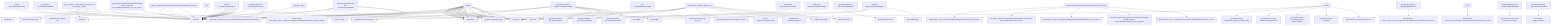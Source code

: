 graph TD
    app-mlperf-inference,d775cac873ee4231_(_cpp,_resnet50,_onnxruntime,_cpu,_test,_r5.0-dev_default,_offline_) --> detect,os
    get-sys-utils-cm,bc90993277e84b8e --> detect,os
    app-mlperf-inference,d775cac873ee4231_(_cpp,_resnet50,_onnxruntime,_cpu,_test,_r5.0-dev_default,_offline_) --> get,python
    get-mlperf-inference-src,4b57186581024797 --> detect,os
    get-mlperf-inference-src,4b57186581024797 --> get,python3
    get-mlperf-inference-src,4b57186581024797 --> get,git,repo,_branch.master,_repo.https://github.com/mlcommons/inference
    app-mlperf-inference,d775cac873ee4231_(_cpp,_resnet50,_onnxruntime,_cpu,_test,_r5.0-dev_default,_offline_) --> get,mlcommons,inference,src
    pull-git-repo,c23132ed65c4421d --> detect,os
    app-mlperf-inference,d775cac873ee4231_(_cpp,_resnet50,_onnxruntime,_cpu,_test,_r5.0-dev_default,_offline_) --> pull,git,repo
    get-mlperf-inference-utils,e341e5f86d8342e5 --> get,mlperf,inference,src
    app-mlperf-inference,d775cac873ee4231_(_cpp,_resnet50,_onnxruntime,_cpu,_test,_r5.0-dev_default,_offline_) --> get,mlperf,inference,utils
    download-file,9cdc8dc41aae437e_(_wget,_url.http://dl.caffe.berkeleyvision.org/caffe_ilsvrc12.tar.gz_) --> detect,os
    download-and-extract,c67e81a4ce2649f5_(_extract,_wget,_url.http://dl.caffe.berkeleyvision.org/caffe_ilsvrc12.tar.gz_) --> download,file,_wget,_url.http://dl.caffe.berkeleyvision.org/caffe_ilsvrc12.tar.gz
    extract-file,3f0b76219d004817_(_path./home/runner/MLC/repos/local/cache/download-file_ceb12f0e/caffe_ilsvrc12.tar.gz_) --> detect,os
    download-and-extract,c67e81a4ce2649f5_(_extract,_wget,_url.http://dl.caffe.berkeleyvision.org/caffe_ilsvrc12.tar.gz_) --> extract,file,_path./home/runner/MLC/repos/local/cache/download-file_ceb12f0e/caffe_ilsvrc12.tar.gz
    get-dataset-imagenet-aux,bb2c6dd8c8c64217 --> download-and-extract,_extract,_wget,_url.http://dl.caffe.berkeleyvision.org/caffe_ilsvrc12.tar.gz
    app-mlperf-inference,d775cac873ee4231_(_cpp,_resnet50,_onnxruntime,_cpu,_test,_r5.0-dev_default,_offline_) --> get,dataset-aux,imagenet-aux
    app-mlperf-inference-mlcommons-cpp,bf62405e6c7a44bf_(_onnxruntime,_resnet50,_offline,_cpu_) --> detect,os
    detect-cpu,586c8a43320142f7 --> detect,os
    app-mlperf-inference-mlcommons-cpp,bf62405e6c7a44bf_(_onnxruntime,_resnet50,_offline,_cpu_) --> detect,cpu
    get-sys-utils-cm,bc90993277e84b8e --> detect,os
    get-mlperf-inference-loadgen,64c3d98d0ba04950 --> detect,os
    get-mlperf-inference-loadgen,64c3d98d0ba04950 --> get,python3
    get-mlperf-inference-loadgen,64c3d98d0ba04950 --> get,mlcommons,inference,src
    get-mlperf-inference-loadgen,64c3d98d0ba04950 --> get,compiler
    detect-cpu,586c8a43320142f7 --> detect,os
    get-cmake,52bf974d791b4fc8 --> detect,cpu
    get-mlperf-inference-loadgen,64c3d98d0ba04950 --> get,cmake
    get-generic-python-lib,94b62a682bc44791_(_package.wheel_) --> detect,os
    detect-cpu,586c8a43320142f7 --> detect,os
    get-generic-python-lib,94b62a682bc44791_(_package.wheel_) --> detect,cpu
    get-generic-python-lib,94b62a682bc44791_(_package.wheel_) --> get,python3
    get-generic-python-lib,94b62a682bc44791_(_pip_) --> get,python3
    get-generic-python-lib,94b62a682bc44791_(_package.wheel_) --> get,generic-python-lib,_pip
    get-mlperf-inference-loadgen,64c3d98d0ba04950 --> get,generic-python-lib,_package.wheel
    get-generic-python-lib,94b62a682bc44791_(_pip_) --> get,python3
    get-mlperf-inference-loadgen,64c3d98d0ba04950 --> get,generic-python-lib,_pip
    get-generic-python-lib,94b62a682bc44791_(_package.pybind11_) --> detect,os
    detect-cpu,586c8a43320142f7 --> detect,os
    get-generic-python-lib,94b62a682bc44791_(_package.pybind11_) --> detect,cpu
    get-generic-python-lib,94b62a682bc44791_(_package.pybind11_) --> get,python3
    get-generic-python-lib,94b62a682bc44791_(_pip_) --> get,python3
    get-generic-python-lib,94b62a682bc44791_(_package.pybind11_) --> get,generic-python-lib,_pip
    get-mlperf-inference-loadgen,64c3d98d0ba04950 --> get,generic-python-lib,_package.pybind11
    get-generic-python-lib,94b62a682bc44791_(_package.setuptools_) --> detect,os
    detect-cpu,586c8a43320142f7 --> detect,os
    get-generic-python-lib,94b62a682bc44791_(_package.setuptools_) --> detect,cpu
    get-generic-python-lib,94b62a682bc44791_(_package.setuptools_) --> get,python3
    get-generic-python-lib,94b62a682bc44791_(_pip_) --> get,python3
    get-generic-python-lib,94b62a682bc44791_(_package.setuptools_) --> get,generic-python-lib,_pip
    get-mlperf-inference-loadgen,64c3d98d0ba04950 --> get,generic-python-lib,_package.setuptools
    app-mlperf-inference-mlcommons-cpp,bf62405e6c7a44bf_(_onnxruntime,_resnet50,_offline,_cpu_) --> get,loadgen
    app-mlperf-inference-mlcommons-cpp,bf62405e6c7a44bf_(_onnxruntime,_resnet50,_offline,_cpu_) --> get,mlcommons,inference,src
    get-onnxruntime-prebuilt,be02c84ff57c4244_(_cpu_) --> detect,os
    app-mlperf-inference-mlcommons-cpp,bf62405e6c7a44bf_(_onnxruntime,_resnet50,_offline,_cpu_) --> get,lib,onnxruntime,lang-cpp,_cpu
    get-preprocessed-dataset-imagenet,f259d490bbaf45f5_(_NCHW_) --> get,python3
    get-dataset-imagenet-val,7afd58d287fe4f11_(_size.500,_2012_) --> detect,os
    download-file,9cdc8dc41aae437e_(_cmutil,_url.http://cKnowledge.org/ai/data/ILSVRC2012_img_val_500.tar_) --> detect,os
    download-and-extract,c67e81a4ce2649f5_(_extract,_url.http://cKnowledge.org/ai/data/ILSVRC2012_img_val_500.tar_) --> download,file,_cmutil,_url.http://cKnowledge.org/ai/data/ILSVRC2012_img_val_500.tar
    extract-file,3f0b76219d004817_(_path./home/runner/MLC/repos/local/cache/get-dataset-imagenet-val_cf13849e/ILSVRC2012_img_val_500.tar_) --> detect,os
    download-and-extract,c67e81a4ce2649f5_(_extract,_url.http://cKnowledge.org/ai/data/ILSVRC2012_img_val_500.tar_) --> extract,file,_path./home/runner/MLC/repos/local/cache/get-dataset-imagenet-val_cf13849e/ILSVRC2012_img_val_500.tar
    get-dataset-imagenet-val,7afd58d287fe4f11_(_size.500,_2012_) --> download-and-extract,file,_extract,_url.http://cKnowledge.org/ai/data/ILSVRC2012_img_val_500.tar
    get-preprocessed-dataset-imagenet,f259d490bbaf45f5_(_NCHW_) --> get,dataset,image-classification,original,_size.500,_2012
    get-preprocessed-dataset-imagenet,f259d490bbaf45f5_(_NCHW_) --> get,dataset-aux,image-classification,imagenet-aux
    get-generic-python-lib,94b62a682bc44791_(_package.opencv-python-headless_) --> detect,os
    detect-cpu,586c8a43320142f7 --> detect,os
    get-generic-python-lib,94b62a682bc44791_(_package.opencv-python-headless_) --> detect,cpu
    get-generic-python-lib,94b62a682bc44791_(_package.opencv-python-headless_) --> get,python3
    get-generic-python-lib,94b62a682bc44791_(_pip_) --> get,python3
    get-generic-python-lib,94b62a682bc44791_(_package.opencv-python-headless_) --> get,generic-python-lib,_pip
    get-preprocessed-dataset-imagenet,f259d490bbaf45f5_(_NCHW_) --> get,generic-python-lib,_package.opencv-python-headless
    get-generic-python-lib,94b62a682bc44791_(_pillow_) --> detect,os
    detect-cpu,586c8a43320142f7 --> detect,os
    get-generic-python-lib,94b62a682bc44791_(_pillow_) --> detect,cpu
    get-generic-python-lib,94b62a682bc44791_(_pillow_) --> get,python3
    get-generic-python-lib,94b62a682bc44791_(_pip_) --> get,python3
    get-generic-python-lib,94b62a682bc44791_(_pillow_) --> get,generic-python-lib,_pip
    get-preprocessed-dataset-imagenet,f259d490bbaf45f5_(_NCHW_) --> get,generic-python-lib,_pillow
    get-preprocessed-dataset-imagenet,f259d490bbaf45f5_(_NCHW_) --> mlperf,mlcommons,inference,source,src
    app-mlperf-inference-mlcommons-cpp,bf62405e6c7a44bf_(_onnxruntime,_resnet50,_offline,_cpu_) --> get,dataset,preprocessed,imagenet,_NCHW
    download-file,9cdc8dc41aae437e_(_cmutil,_url.https://zenodo.org/record/4735647/files/resnet50_v1.onnx_) --> detect,os
    download-and-extract,c67e81a4ce2649f5_(_url.https://zenodo.org/record/4735647/files/resnet50_v1.onnx_) --> download,file,_cmutil,_url.https://zenodo.org/record/4735647/files/resnet50_v1.onnx
    get-ml-model-resnet50,56203e4e998b4bc0_(_onnx_) --> download-and-extract,_url.https://zenodo.org/record/4735647/files/resnet50_v1.onnx
    app-mlperf-inference-mlcommons-cpp,bf62405e6c7a44bf_(_onnxruntime,_resnet50,_offline,_cpu_) --> get,ml-model,raw,resnet50,_onnx
    generate-mlperf-inference-user-conf,3af4475745964b93 --> detect,os
    detect-cpu,586c8a43320142f7 --> detect,os
    generate-mlperf-inference-user-conf,3af4475745964b93 --> detect,cpu
    generate-mlperf-inference-user-conf,3af4475745964b93 --> get,python
    generate-mlperf-inference-user-conf,3af4475745964b93 --> get,mlcommons,inference,src
    get-mlperf-inference-sut-configs,c2fbf72009e2445b --> get,cache,dir,_name.mlperf-inference-sut-configs
    generate-mlperf-inference-user-conf,3af4475745964b93 --> get,sut,configs
    app-mlperf-inference-mlcommons-cpp,bf62405e6c7a44bf_(_onnxruntime,_resnet50,_offline,_cpu_) --> generate,user-conf,mlperf,inference
    detect-cpu,586c8a43320142f7 --> detect,os
    compile-program,c05042ba005a4bfa --> detect,cpu
    compile-program,c05042ba005a4bfa --> get,compiler
    detect-cpu,586c8a43320142f7 --> detect,os
    get-compiler-flags,31be8b74a69742f8 --> detect,cpu
    compile-program,c05042ba005a4bfa --> get,compiler-flags
    app-mlperf-inference-mlcommons-cpp,bf62405e6c7a44bf_(_onnxruntime,_resnet50,_offline,_cpu_) --> compile,cpp-program
    detect-cpu,586c8a43320142f7 --> detect,os
    benchmark-program,19f369ef47084895 --> detect,cpu
    benchmark-program-mlperf,cfff0132a8aa4018 --> benchmark-program,program
    app-mlperf-inference-mlcommons-cpp,bf62405e6c7a44bf_(_onnxruntime,_resnet50,_offline,_cpu_) --> benchmark-mlperf